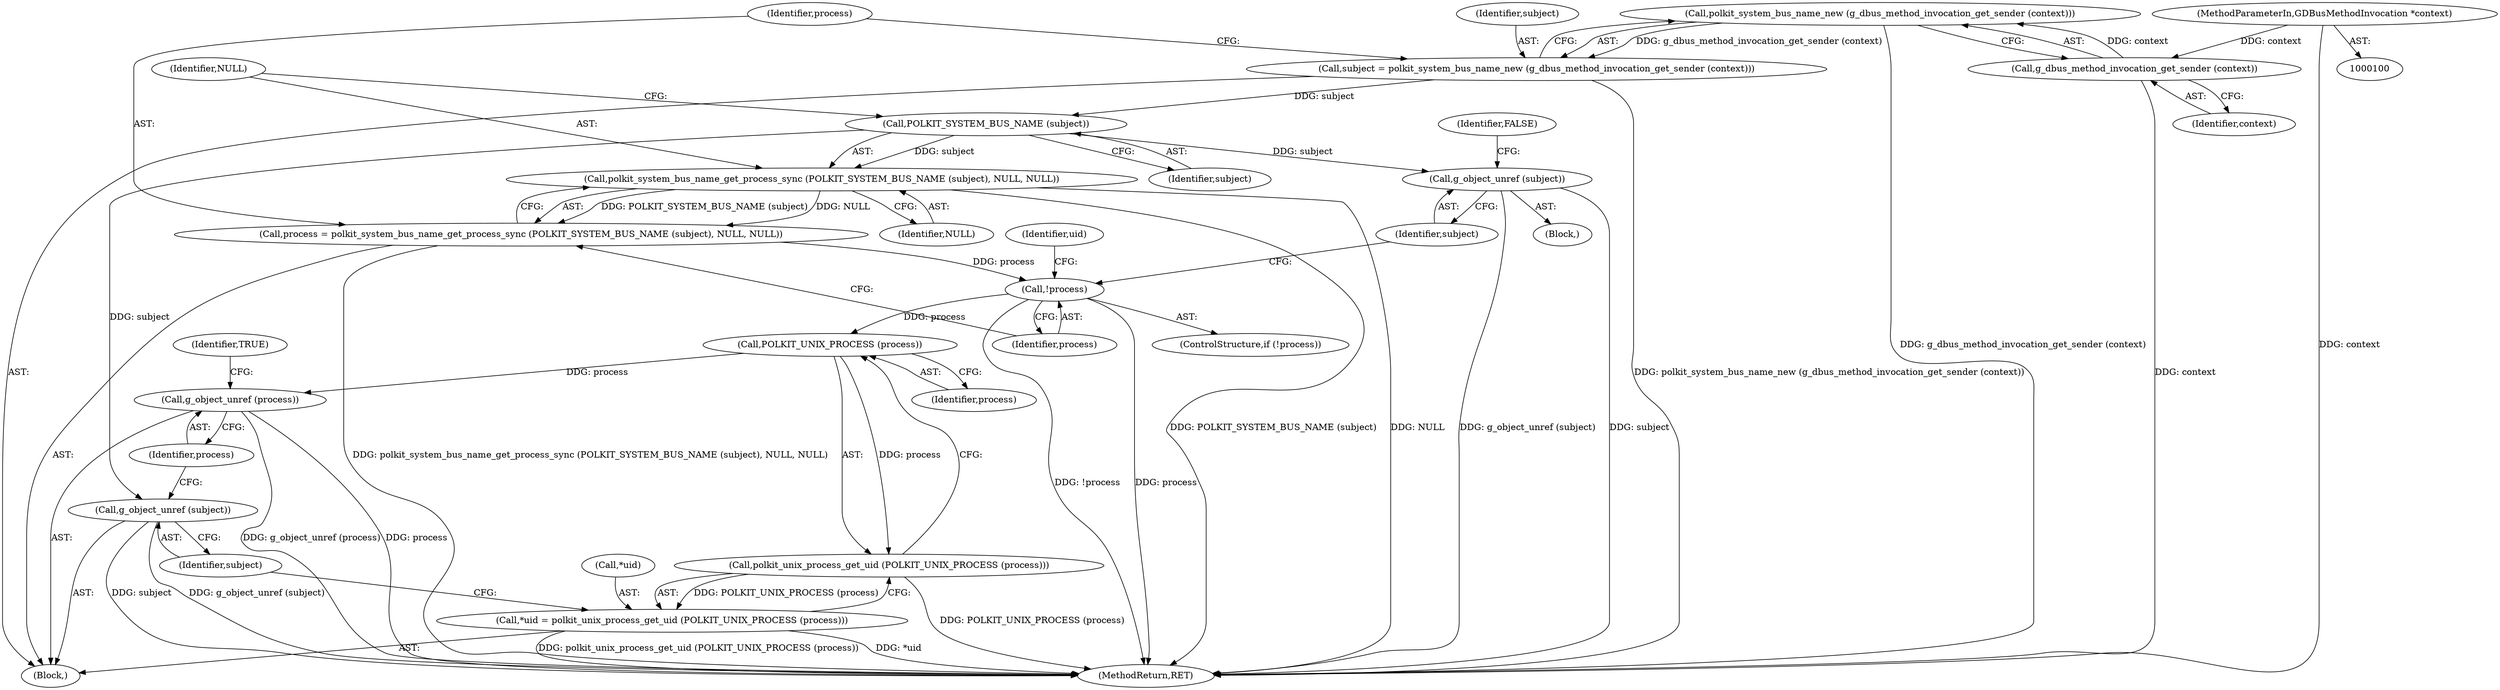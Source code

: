 digraph "1_accountsservice_26213aa0e0d8dca5f36cc23f6942525224cbe9f5@API" {
"1000108" [label="(Call,polkit_system_bus_name_new (g_dbus_method_invocation_get_sender (context)))"];
"1000109" [label="(Call,g_dbus_method_invocation_get_sender (context))"];
"1000101" [label="(MethodParameterIn,GDBusMethodInvocation *context)"];
"1000106" [label="(Call,subject = polkit_system_bus_name_new (g_dbus_method_invocation_get_sender (context)))"];
"1000114" [label="(Call,POLKIT_SYSTEM_BUS_NAME (subject))"];
"1000113" [label="(Call,polkit_system_bus_name_get_process_sync (POLKIT_SYSTEM_BUS_NAME (subject), NULL, NULL))"];
"1000111" [label="(Call,process = polkit_system_bus_name_get_process_sync (POLKIT_SYSTEM_BUS_NAME (subject), NULL, NULL))"];
"1000119" [label="(Call,!process)"];
"1000130" [label="(Call,POLKIT_UNIX_PROCESS (process))"];
"1000129" [label="(Call,polkit_unix_process_get_uid (POLKIT_UNIX_PROCESS (process)))"];
"1000126" [label="(Call,*uid = polkit_unix_process_get_uid (POLKIT_UNIX_PROCESS (process)))"];
"1000134" [label="(Call,g_object_unref (process))"];
"1000122" [label="(Call,g_object_unref (subject))"];
"1000132" [label="(Call,g_object_unref (subject))"];
"1000108" [label="(Call,polkit_system_bus_name_new (g_dbus_method_invocation_get_sender (context)))"];
"1000116" [label="(Identifier,NULL)"];
"1000112" [label="(Identifier,process)"];
"1000114" [label="(Call,POLKIT_SYSTEM_BUS_NAME (subject))"];
"1000126" [label="(Call,*uid = polkit_unix_process_get_uid (POLKIT_UNIX_PROCESS (process)))"];
"1000131" [label="(Identifier,process)"];
"1000107" [label="(Identifier,subject)"];
"1000118" [label="(ControlStructure,if (!process))"];
"1000129" [label="(Call,polkit_unix_process_get_uid (POLKIT_UNIX_PROCESS (process)))"];
"1000127" [label="(Call,*uid)"];
"1000138" [label="(MethodReturn,RET)"];
"1000110" [label="(Identifier,context)"];
"1000106" [label="(Call,subject = polkit_system_bus_name_new (g_dbus_method_invocation_get_sender (context)))"];
"1000134" [label="(Call,g_object_unref (process))"];
"1000119" [label="(Call,!process)"];
"1000125" [label="(Identifier,FALSE)"];
"1000130" [label="(Call,POLKIT_UNIX_PROCESS (process))"];
"1000133" [label="(Identifier,subject)"];
"1000135" [label="(Identifier,process)"];
"1000101" [label="(MethodParameterIn,GDBusMethodInvocation *context)"];
"1000117" [label="(Identifier,NULL)"];
"1000122" [label="(Call,g_object_unref (subject))"];
"1000123" [label="(Identifier,subject)"];
"1000109" [label="(Call,g_dbus_method_invocation_get_sender (context))"];
"1000115" [label="(Identifier,subject)"];
"1000103" [label="(Block,)"];
"1000111" [label="(Call,process = polkit_system_bus_name_get_process_sync (POLKIT_SYSTEM_BUS_NAME (subject), NULL, NULL))"];
"1000121" [label="(Block,)"];
"1000132" [label="(Call,g_object_unref (subject))"];
"1000137" [label="(Identifier,TRUE)"];
"1000113" [label="(Call,polkit_system_bus_name_get_process_sync (POLKIT_SYSTEM_BUS_NAME (subject), NULL, NULL))"];
"1000128" [label="(Identifier,uid)"];
"1000120" [label="(Identifier,process)"];
"1000108" -> "1000106"  [label="AST: "];
"1000108" -> "1000109"  [label="CFG: "];
"1000109" -> "1000108"  [label="AST: "];
"1000106" -> "1000108"  [label="CFG: "];
"1000108" -> "1000138"  [label="DDG: g_dbus_method_invocation_get_sender (context)"];
"1000108" -> "1000106"  [label="DDG: g_dbus_method_invocation_get_sender (context)"];
"1000109" -> "1000108"  [label="DDG: context"];
"1000109" -> "1000110"  [label="CFG: "];
"1000110" -> "1000109"  [label="AST: "];
"1000109" -> "1000138"  [label="DDG: context"];
"1000101" -> "1000109"  [label="DDG: context"];
"1000101" -> "1000100"  [label="AST: "];
"1000101" -> "1000138"  [label="DDG: context"];
"1000106" -> "1000103"  [label="AST: "];
"1000107" -> "1000106"  [label="AST: "];
"1000112" -> "1000106"  [label="CFG: "];
"1000106" -> "1000138"  [label="DDG: polkit_system_bus_name_new (g_dbus_method_invocation_get_sender (context))"];
"1000106" -> "1000114"  [label="DDG: subject"];
"1000114" -> "1000113"  [label="AST: "];
"1000114" -> "1000115"  [label="CFG: "];
"1000115" -> "1000114"  [label="AST: "];
"1000116" -> "1000114"  [label="CFG: "];
"1000114" -> "1000113"  [label="DDG: subject"];
"1000114" -> "1000122"  [label="DDG: subject"];
"1000114" -> "1000132"  [label="DDG: subject"];
"1000113" -> "1000111"  [label="AST: "];
"1000113" -> "1000117"  [label="CFG: "];
"1000116" -> "1000113"  [label="AST: "];
"1000117" -> "1000113"  [label="AST: "];
"1000111" -> "1000113"  [label="CFG: "];
"1000113" -> "1000138"  [label="DDG: NULL"];
"1000113" -> "1000138"  [label="DDG: POLKIT_SYSTEM_BUS_NAME (subject)"];
"1000113" -> "1000111"  [label="DDG: POLKIT_SYSTEM_BUS_NAME (subject)"];
"1000113" -> "1000111"  [label="DDG: NULL"];
"1000111" -> "1000103"  [label="AST: "];
"1000112" -> "1000111"  [label="AST: "];
"1000120" -> "1000111"  [label="CFG: "];
"1000111" -> "1000138"  [label="DDG: polkit_system_bus_name_get_process_sync (POLKIT_SYSTEM_BUS_NAME (subject), NULL, NULL)"];
"1000111" -> "1000119"  [label="DDG: process"];
"1000119" -> "1000118"  [label="AST: "];
"1000119" -> "1000120"  [label="CFG: "];
"1000120" -> "1000119"  [label="AST: "];
"1000123" -> "1000119"  [label="CFG: "];
"1000128" -> "1000119"  [label="CFG: "];
"1000119" -> "1000138"  [label="DDG: !process"];
"1000119" -> "1000138"  [label="DDG: process"];
"1000119" -> "1000130"  [label="DDG: process"];
"1000130" -> "1000129"  [label="AST: "];
"1000130" -> "1000131"  [label="CFG: "];
"1000131" -> "1000130"  [label="AST: "];
"1000129" -> "1000130"  [label="CFG: "];
"1000130" -> "1000129"  [label="DDG: process"];
"1000130" -> "1000134"  [label="DDG: process"];
"1000129" -> "1000126"  [label="AST: "];
"1000126" -> "1000129"  [label="CFG: "];
"1000129" -> "1000138"  [label="DDG: POLKIT_UNIX_PROCESS (process)"];
"1000129" -> "1000126"  [label="DDG: POLKIT_UNIX_PROCESS (process)"];
"1000126" -> "1000103"  [label="AST: "];
"1000127" -> "1000126"  [label="AST: "];
"1000133" -> "1000126"  [label="CFG: "];
"1000126" -> "1000138"  [label="DDG: *uid"];
"1000126" -> "1000138"  [label="DDG: polkit_unix_process_get_uid (POLKIT_UNIX_PROCESS (process))"];
"1000134" -> "1000103"  [label="AST: "];
"1000134" -> "1000135"  [label="CFG: "];
"1000135" -> "1000134"  [label="AST: "];
"1000137" -> "1000134"  [label="CFG: "];
"1000134" -> "1000138"  [label="DDG: g_object_unref (process)"];
"1000134" -> "1000138"  [label="DDG: process"];
"1000122" -> "1000121"  [label="AST: "];
"1000122" -> "1000123"  [label="CFG: "];
"1000123" -> "1000122"  [label="AST: "];
"1000125" -> "1000122"  [label="CFG: "];
"1000122" -> "1000138"  [label="DDG: g_object_unref (subject)"];
"1000122" -> "1000138"  [label="DDG: subject"];
"1000132" -> "1000103"  [label="AST: "];
"1000132" -> "1000133"  [label="CFG: "];
"1000133" -> "1000132"  [label="AST: "];
"1000135" -> "1000132"  [label="CFG: "];
"1000132" -> "1000138"  [label="DDG: g_object_unref (subject)"];
"1000132" -> "1000138"  [label="DDG: subject"];
}
